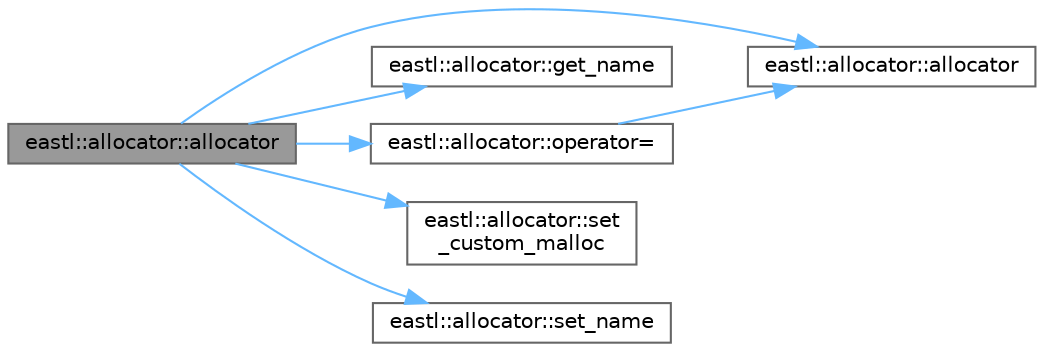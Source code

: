 digraph "eastl::allocator::allocator"
{
 // LATEX_PDF_SIZE
  bgcolor="transparent";
  edge [fontname=Helvetica,fontsize=10,labelfontname=Helvetica,labelfontsize=10];
  node [fontname=Helvetica,fontsize=10,shape=box,height=0.2,width=0.4];
  rankdir="LR";
  Node1 [id="Node000001",label="eastl::allocator::allocator",height=0.2,width=0.4,color="gray40", fillcolor="grey60", style="filled", fontcolor="black",tooltip=" "];
  Node1 -> Node2 [id="edge7_Node000001_Node000002",color="steelblue1",style="solid",tooltip=" "];
  Node2 [id="Node000002",label="eastl::allocator::allocator",height=0.2,width=0.4,color="grey40", fillcolor="white", style="filled",URL="$classeastl_1_1allocator.html#a4eb112174b8b46356c3c4f10d797dc5c",tooltip=" "];
  Node1 -> Node3 [id="edge8_Node000001_Node000003",color="steelblue1",style="solid",tooltip=" "];
  Node3 [id="Node000003",label="eastl::allocator::get_name",height=0.2,width=0.4,color="grey40", fillcolor="white", style="filled",URL="$classeastl_1_1allocator.html#a6f8ef6071b0685dd225cbacba80dcc9b",tooltip=" "];
  Node1 -> Node4 [id="edge9_Node000001_Node000004",color="steelblue1",style="solid",tooltip=" "];
  Node4 [id="Node000004",label="eastl::allocator::operator=",height=0.2,width=0.4,color="grey40", fillcolor="white", style="filled",URL="$classeastl_1_1allocator.html#a2d422726f813287ff1c375cad82682e8",tooltip=" "];
  Node4 -> Node2 [id="edge10_Node000004_Node000002",color="steelblue1",style="solid",tooltip=" "];
  Node1 -> Node5 [id="edge11_Node000001_Node000005",color="steelblue1",style="solid",tooltip=" "];
  Node5 [id="Node000005",label="eastl::allocator::set\l_custom_malloc",height=0.2,width=0.4,color="grey40", fillcolor="white", style="filled",URL="$classeastl_1_1allocator.html#a10cf0284b408f807bbc71a9b557db1f0",tooltip=" "];
  Node1 -> Node6 [id="edge12_Node000001_Node000006",color="steelblue1",style="solid",tooltip=" "];
  Node6 [id="Node000006",label="eastl::allocator::set_name",height=0.2,width=0.4,color="grey40", fillcolor="white", style="filled",URL="$classeastl_1_1allocator.html#a026a7906c8eb216737e9733d5151e909",tooltip=" "];
}
